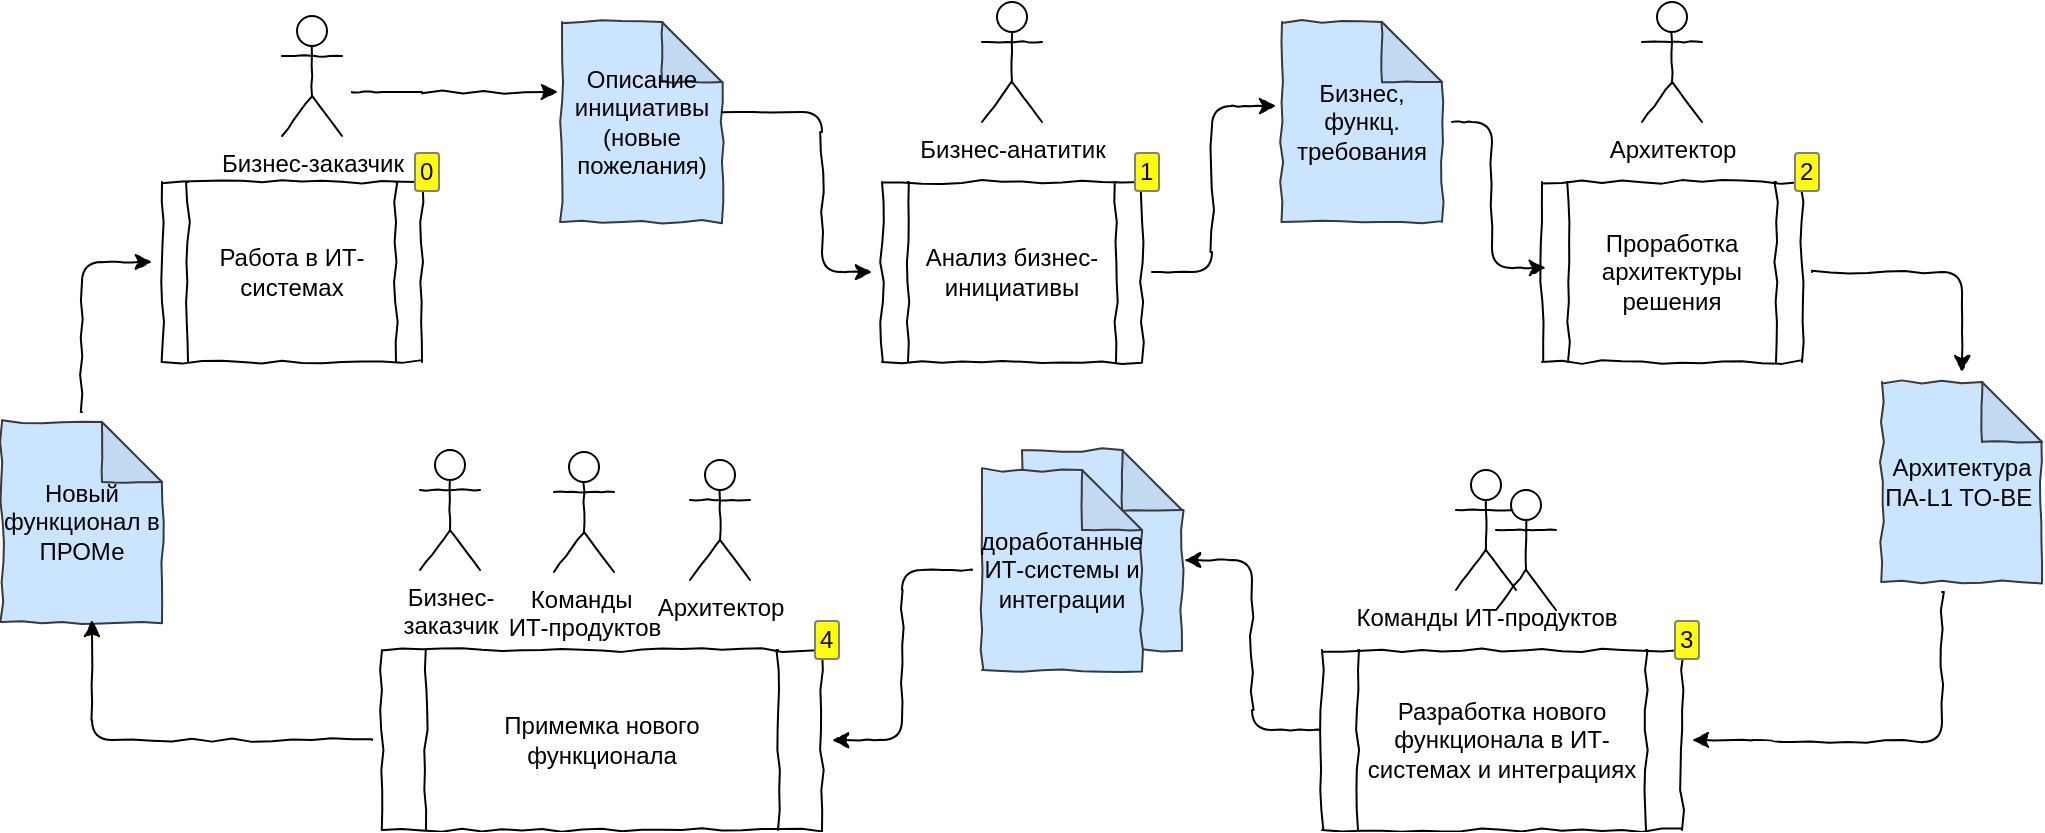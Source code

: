 <mxfile version="24.2.5" type="device">
  <diagram name="Page-1" id="9Rp0s_cZFTEAjZsGl9QW">
    <mxGraphModel dx="1420" dy="824" grid="1" gridSize="10" guides="0" tooltips="1" connect="0" arrows="0" fold="1" page="1" pageScale="1" pageWidth="1654" pageHeight="1169" math="0" shadow="0">
      <root>
        <mxCell id="0" />
        <mxCell id="1" parent="0" />
        <mxCell id="Hv_uYBrX842Ujxgdl6rj-1" value="Бизнес-заказчик" style="shape=umlActor;verticalLabelPosition=bottom;verticalAlign=top;html=1;outlineConnect=0;comic=1;" vertex="1" parent="1">
          <mxGeometry x="390" y="177" width="30" height="60" as="geometry" />
        </mxCell>
        <mxCell id="Hv_uYBrX842Ujxgdl6rj-2" value="Описание инициативы (новые пожелания)" style="shape=note;whiteSpace=wrap;html=1;backgroundOutline=1;darkOpacity=0.05;comic=1;fillColor=#cce5ff;strokeColor=#36393d;" vertex="1" parent="1">
          <mxGeometry x="530" y="180" width="80" height="100" as="geometry" />
        </mxCell>
        <mxCell id="Hv_uYBrX842Ujxgdl6rj-3" style="edgeStyle=orthogonalEdgeStyle;rounded=1;orthogonalLoop=1;jettySize=auto;html=1;entryX=-0.025;entryY=0.35;entryDx=0;entryDy=0;entryPerimeter=0;curved=0;perimeterSpacing=5;enumerate=0;comic=1;" edge="1" parent="1" source="Hv_uYBrX842Ujxgdl6rj-1" target="Hv_uYBrX842Ujxgdl6rj-2">
          <mxGeometry relative="1" as="geometry">
            <mxPoint x="430" y="230" as="sourcePoint" />
            <Array as="points">
              <mxPoint x="450" y="215" />
              <mxPoint x="450" y="215" />
            </Array>
          </mxGeometry>
        </mxCell>
        <mxCell id="Hv_uYBrX842Ujxgdl6rj-4" value="Анализ бизнес-инициативы" style="shape=process;whiteSpace=wrap;html=1;backgroundOutline=1;comic=1;enumerate=1;enumerateValue=1;" vertex="1" parent="1">
          <mxGeometry x="690" y="260" width="130" height="90" as="geometry" />
        </mxCell>
        <mxCell id="Hv_uYBrX842Ujxgdl6rj-5" value="Бизнес-анатитик" style="shape=umlActor;verticalLabelPosition=bottom;verticalAlign=top;html=1;outlineConnect=0;comic=1;" vertex="1" parent="1">
          <mxGeometry x="740" y="170" width="30" height="60" as="geometry" />
        </mxCell>
        <mxCell id="Hv_uYBrX842Ujxgdl6rj-6" value="&lt;div&gt;Бизнес, функц.&lt;/div&gt;&lt;div&gt;т&lt;span style=&quot;background-color: initial;&quot;&gt;ребования&lt;/span&gt;&lt;/div&gt;" style="shape=note;whiteSpace=wrap;html=1;backgroundOutline=1;darkOpacity=0.05;comic=1;fillColor=#cce5ff;strokeColor=#36393d;" vertex="1" parent="1">
          <mxGeometry x="890" y="180" width="80" height="100" as="geometry" />
        </mxCell>
        <mxCell id="Hv_uYBrX842Ujxgdl6rj-7" style="edgeStyle=orthogonalEdgeStyle;rounded=1;orthogonalLoop=1;jettySize=auto;html=1;curved=0;perimeterSpacing=5;enumerate=0;comic=1;" edge="1" parent="1" target="Hv_uYBrX842Ujxgdl6rj-4">
          <mxGeometry relative="1" as="geometry">
            <mxPoint x="610" y="225" as="sourcePoint" />
            <mxPoint x="693" y="200" as="targetPoint" />
            <Array as="points">
              <mxPoint x="660" y="225" />
              <mxPoint x="660" y="305" />
            </Array>
          </mxGeometry>
        </mxCell>
        <mxCell id="Hv_uYBrX842Ujxgdl6rj-8" style="edgeStyle=orthogonalEdgeStyle;rounded=1;orthogonalLoop=1;jettySize=auto;html=1;curved=0;perimeterSpacing=5;enumerate=0;comic=1;entryX=-0.037;entryY=0.42;entryDx=0;entryDy=0;entryPerimeter=0;orthogonal=1;" edge="1" parent="1" source="Hv_uYBrX842Ujxgdl6rj-4" target="Hv_uYBrX842Ujxgdl6rj-6">
          <mxGeometry relative="1" as="geometry">
            <mxPoint x="870" y="340" as="sourcePoint" />
            <mxPoint x="945" y="420" as="targetPoint" />
          </mxGeometry>
        </mxCell>
        <mxCell id="Hv_uYBrX842Ujxgdl6rj-9" value="Проработка архитектуры решения" style="shape=process;whiteSpace=wrap;html=1;backgroundOutline=1;comic=1;enumerate=1;enumerateValue=2;" vertex="1" parent="1">
          <mxGeometry x="1020" y="260" width="130" height="90" as="geometry" />
        </mxCell>
        <mxCell id="Hv_uYBrX842Ujxgdl6rj-10" value="Архитектор" style="shape=umlActor;verticalLabelPosition=bottom;verticalAlign=top;html=1;outlineConnect=0;comic=1;" vertex="1" parent="1">
          <mxGeometry x="1070" y="170" width="30" height="60" as="geometry" />
        </mxCell>
        <mxCell id="Hv_uYBrX842Ujxgdl6rj-11" value="Работа в ИТ-системах" style="shape=process;whiteSpace=wrap;html=1;backgroundOutline=1;comic=1;enumerate=1;enumerateValue=0;" vertex="1" parent="1">
          <mxGeometry x="330" y="260" width="130" height="90" as="geometry" />
        </mxCell>
        <mxCell id="Hv_uYBrX842Ujxgdl6rj-12" style="edgeStyle=orthogonalEdgeStyle;rounded=1;orthogonalLoop=1;jettySize=auto;html=1;curved=0;perimeterSpacing=5;enumerate=0;comic=1;entryX=0.015;entryY=0.478;entryDx=0;entryDy=0;entryPerimeter=0;orthogonal=1;" edge="1" parent="1" source="Hv_uYBrX842Ujxgdl6rj-6" target="Hv_uYBrX842Ujxgdl6rj-9">
          <mxGeometry relative="1" as="geometry">
            <mxPoint x="960" y="283" as="sourcePoint" />
            <mxPoint x="1022" y="200" as="targetPoint" />
          </mxGeometry>
        </mxCell>
        <mxCell id="Hv_uYBrX842Ujxgdl6rj-13" value="&lt;div&gt;Архитектура ПА-L1 TO-BE&amp;nbsp;&lt;/div&gt;" style="shape=note;whiteSpace=wrap;html=1;backgroundOutline=1;darkOpacity=0.05;comic=1;fillColor=#cce5ff;strokeColor=#36393d;" vertex="1" parent="1">
          <mxGeometry x="1190" y="360" width="80" height="100" as="geometry" />
        </mxCell>
        <mxCell id="Hv_uYBrX842Ujxgdl6rj-14" style="edgeStyle=orthogonalEdgeStyle;rounded=1;orthogonalLoop=1;jettySize=auto;html=1;curved=0;perimeterSpacing=5;enumerate=0;comic=1;orthogonal=1;" edge="1" parent="1" source="Hv_uYBrX842Ujxgdl6rj-9" target="Hv_uYBrX842Ujxgdl6rj-13">
          <mxGeometry relative="1" as="geometry">
            <mxPoint x="1180" y="300" as="sourcePoint" />
            <mxPoint x="1227" y="373" as="targetPoint" />
          </mxGeometry>
        </mxCell>
        <mxCell id="Hv_uYBrX842Ujxgdl6rj-15" value="Разработка нового функционала в ИТ-системах и интеграциях" style="shape=process;whiteSpace=wrap;html=1;backgroundOutline=1;comic=1;enumerate=1;enumerateValue=3;" vertex="1" parent="1">
          <mxGeometry x="910" y="494" width="180" height="90" as="geometry" />
        </mxCell>
        <mxCell id="Hv_uYBrX842Ujxgdl6rj-16" value="Команды ИТ-продуктов" style="shape=umlActor;verticalLabelPosition=bottom;verticalAlign=top;html=1;outlineConnect=0;comic=1;" vertex="1" parent="1">
          <mxGeometry x="977" y="404" width="30" height="60" as="geometry" />
        </mxCell>
        <mxCell id="Hv_uYBrX842Ujxgdl6rj-17" value="" style="shape=umlActor;verticalLabelPosition=bottom;verticalAlign=top;html=1;outlineConnect=0;comic=1;" vertex="1" parent="1">
          <mxGeometry x="997" y="414" width="30" height="60" as="geometry" />
        </mxCell>
        <mxCell id="Hv_uYBrX842Ujxgdl6rj-18" style="edgeStyle=orthogonalEdgeStyle;rounded=1;orthogonalLoop=1;jettySize=auto;html=1;curved=0;perimeterSpacing=5;enumerate=0;comic=1;orthogonal=1;" edge="1" parent="1" source="Hv_uYBrX842Ujxgdl6rj-13" target="Hv_uYBrX842Ujxgdl6rj-15">
          <mxGeometry relative="1" as="geometry">
            <mxPoint x="1160" y="534" as="sourcePoint" />
            <mxPoint x="1225" y="594" as="targetPoint" />
            <Array as="points">
              <mxPoint x="1220" y="540" />
              <mxPoint x="1135" y="540" />
              <mxPoint x="1135" y="539" />
            </Array>
          </mxGeometry>
        </mxCell>
        <mxCell id="Hv_uYBrX842Ujxgdl6rj-19" value="Примемка нового функционала" style="shape=process;whiteSpace=wrap;html=1;backgroundOutline=1;comic=1;enumerate=1;enumerateValue=4;" vertex="1" parent="1">
          <mxGeometry x="440" y="494" width="220" height="90" as="geometry" />
        </mxCell>
        <mxCell id="Hv_uYBrX842Ujxgdl6rj-20" value="" style="shape=note;whiteSpace=wrap;html=1;backgroundOutline=1;darkOpacity=0.05;comic=1;fillColor=#cce5ff;strokeColor=#36393d;" vertex="1" parent="1">
          <mxGeometry x="760" y="394" width="80" height="100" as="geometry" />
        </mxCell>
        <mxCell id="Hv_uYBrX842Ujxgdl6rj-21" value="&lt;div&gt;доработанные ИТ-системы и интеграции&lt;/div&gt;" style="shape=note;whiteSpace=wrap;html=1;backgroundOutline=1;darkOpacity=0.05;comic=1;fillColor=#cce5ff;strokeColor=#36393d;" vertex="1" parent="1">
          <mxGeometry x="740" y="404" width="80" height="100" as="geometry" />
        </mxCell>
        <mxCell id="Hv_uYBrX842Ujxgdl6rj-22" style="edgeStyle=orthogonalEdgeStyle;rounded=1;orthogonalLoop=1;jettySize=auto;html=1;curved=0;perimeterSpacing=5;enumerate=0;comic=1;orthogonal=1;exitX=-0.01;exitY=0.444;exitDx=0;exitDy=0;exitPerimeter=0;entryX=1.013;entryY=0.55;entryDx=0;entryDy=0;entryPerimeter=0;" edge="1" parent="1" source="Hv_uYBrX842Ujxgdl6rj-15" target="Hv_uYBrX842Ujxgdl6rj-20">
          <mxGeometry relative="1" as="geometry">
            <mxPoint x="850" y="544" as="sourcePoint" />
            <mxPoint x="770" y="639" as="targetPoint" />
          </mxGeometry>
        </mxCell>
        <mxCell id="Hv_uYBrX842Ujxgdl6rj-23" value="Бизнес-&lt;div&gt;заказчик&lt;/div&gt;" style="shape=umlActor;verticalLabelPosition=bottom;verticalAlign=top;html=1;outlineConnect=0;comic=1;" vertex="1" parent="1">
          <mxGeometry x="459" y="394" width="30" height="60" as="geometry" />
        </mxCell>
        <mxCell id="Hv_uYBrX842Ujxgdl6rj-24" value="Команды&amp;nbsp;&lt;div&gt;ИТ-продуктов&lt;/div&gt;" style="shape=umlActor;verticalLabelPosition=bottom;verticalAlign=top;html=1;outlineConnect=0;comic=1;" vertex="1" parent="1">
          <mxGeometry x="526" y="395" width="30" height="60" as="geometry" />
        </mxCell>
        <mxCell id="Hv_uYBrX842Ujxgdl6rj-25" value="Архитектор" style="shape=umlActor;verticalLabelPosition=bottom;verticalAlign=top;html=1;outlineConnect=0;comic=1;" vertex="1" parent="1">
          <mxGeometry x="594" y="399" width="30" height="60" as="geometry" />
        </mxCell>
        <mxCell id="Hv_uYBrX842Ujxgdl6rj-26" value="Новый функционал в ПРОМе" style="shape=note;whiteSpace=wrap;html=1;backgroundOutline=1;darkOpacity=0.05;comic=1;fillColor=#cce5ff;strokeColor=#36393d;" vertex="1" parent="1">
          <mxGeometry x="250" y="380" width="80" height="100" as="geometry" />
        </mxCell>
        <mxCell id="Hv_uYBrX842Ujxgdl6rj-27" style="edgeStyle=orthogonalEdgeStyle;rounded=1;orthogonalLoop=1;jettySize=auto;html=1;curved=0;perimeterSpacing=5;enumerate=0;comic=1;orthogonal=1;" edge="1" parent="1" source="Hv_uYBrX842Ujxgdl6rj-21" target="Hv_uYBrX842Ujxgdl6rj-19">
          <mxGeometry relative="1" as="geometry">
            <mxPoint x="766.96" y="585" as="sourcePoint" />
            <mxPoint x="719.96" y="500" as="targetPoint" />
          </mxGeometry>
        </mxCell>
        <mxCell id="Hv_uYBrX842Ujxgdl6rj-28" style="edgeStyle=orthogonalEdgeStyle;rounded=1;orthogonalLoop=1;jettySize=auto;html=1;curved=0;perimeterSpacing=5;enumerate=0;comic=1;orthogonal=1;entryX=0.563;entryY=0.99;entryDx=0;entryDy=0;entryPerimeter=0;" edge="1" parent="1" source="Hv_uYBrX842Ujxgdl6rj-19" target="Hv_uYBrX842Ujxgdl6rj-26">
          <mxGeometry relative="1" as="geometry">
            <mxPoint x="410" y="480" as="sourcePoint" />
            <mxPoint x="340" y="565" as="targetPoint" />
          </mxGeometry>
        </mxCell>
        <mxCell id="Hv_uYBrX842Ujxgdl6rj-29" style="edgeStyle=orthogonalEdgeStyle;rounded=1;orthogonalLoop=1;jettySize=auto;html=1;curved=0;perimeterSpacing=5;enumerate=0;comic=1;orthogonal=1;" edge="1" parent="1" source="Hv_uYBrX842Ujxgdl6rj-26" target="Hv_uYBrX842Ujxgdl6rj-11">
          <mxGeometry relative="1" as="geometry">
            <mxPoint x="380" y="220" as="sourcePoint" />
            <mxPoint x="240" y="160" as="targetPoint" />
            <Array as="points">
              <mxPoint x="290" y="300" />
            </Array>
          </mxGeometry>
        </mxCell>
      </root>
    </mxGraphModel>
  </diagram>
</mxfile>
